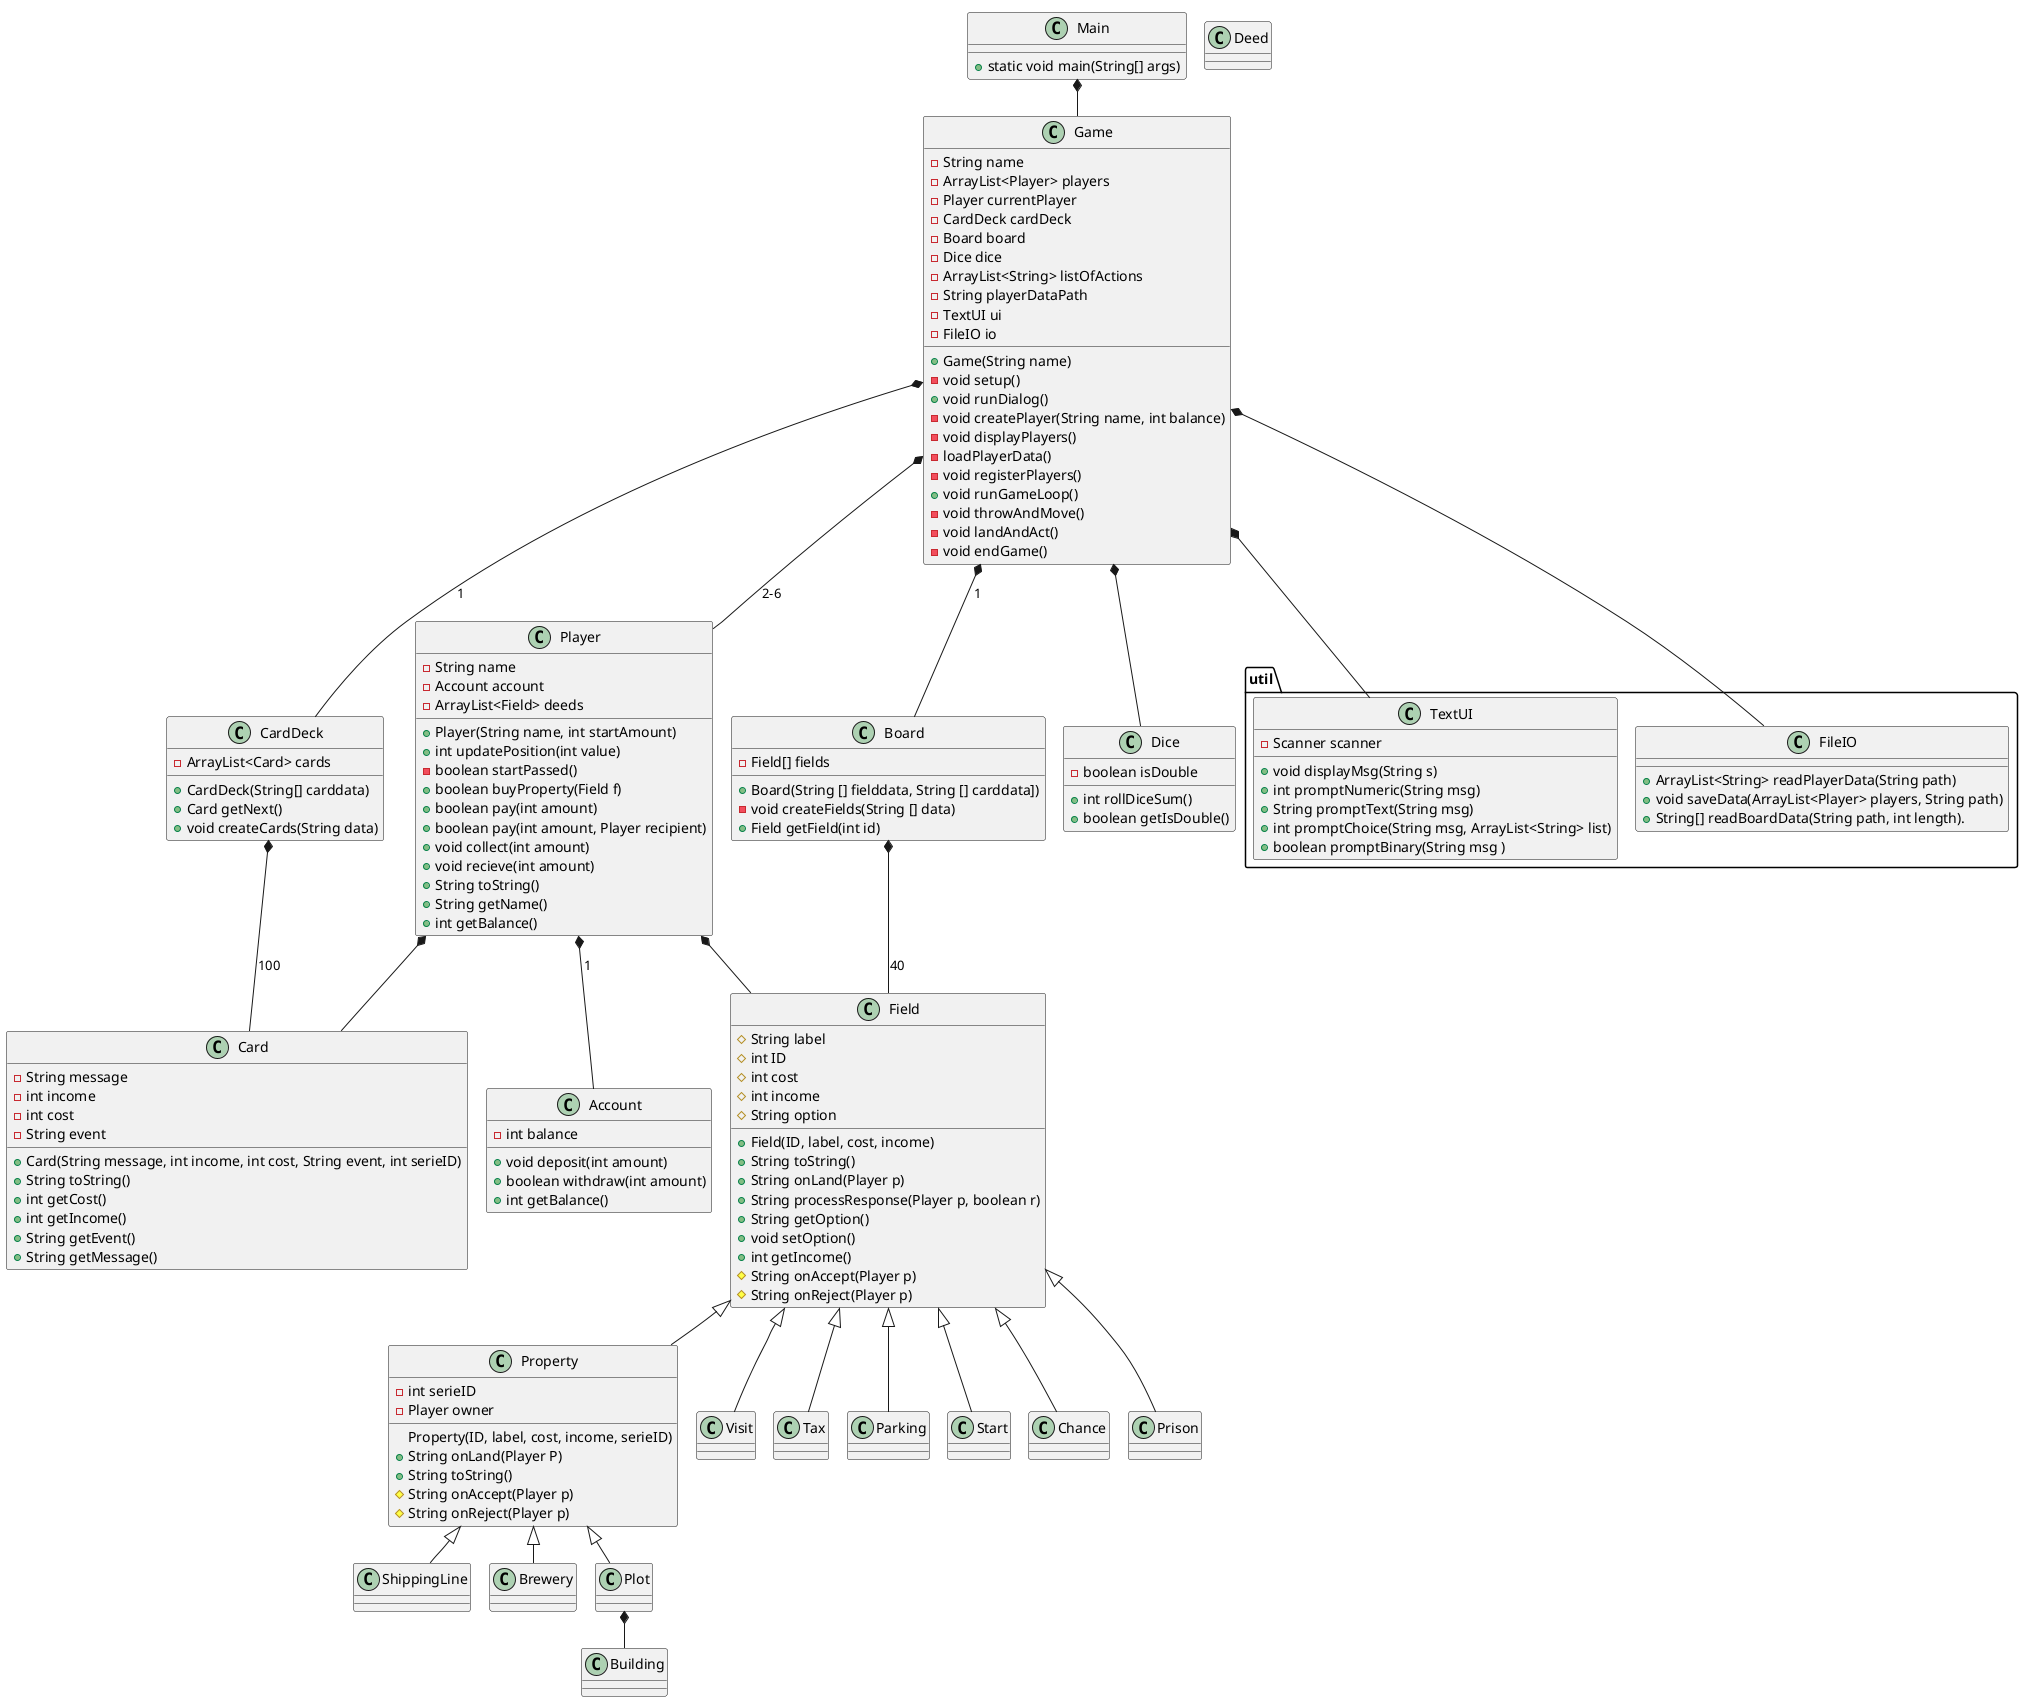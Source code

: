 @startuml
!pragma layout smetana
class Main{
+ static void main(String[] args)
}




class Game{
 - String name
 - ArrayList<Player> players
 - Player currentPlayer
 - CardDeck cardDeck
 - Board board
 - Dice dice
 'utilities
  - ArrayList<String> listOfActions
  - String playerDataPath
  - TextUI ui
  - FileIO io
  'Contructor
 + Game(String name)
 'Methods
 - void setup()
 + void runDialog()
 - void createPlayer(String name, int balance)
 - void displayPlayers()
  - loadPlayerData()
 - void registerPlayers()
 + void runGameLoop()
 - void throwAndMove()
 - void landAndAct()
 - void endGame()

}

class Player{
- String name
- Account account
- ArrayList<Field> deeds
+ Player(String name, int startAmount)
+ int updatePosition(int value)
- boolean startPassed()
+ boolean buyProperty(Field f)
+ boolean pay(int amount)
+ boolean pay(int amount, Player recipient)
+ void collect(int amount)
+ void recieve(int amount)
+ String toString()
+ String getName()
+ int getBalance()
}
class Account{
- int balance
+ void deposit(int amount)
+ boolean withdraw(int amount)
+ int getBalance()
}




class Field{
 # String label
 # int ID
 # int cost
 # int income
 #String option
 + Field(ID, label, cost, income)
 + String toString()
 + String onLand(Player p)
 + String processResponse(Player p, boolean r)
 + String getOption()
 + void setOption()
 + int getIncome()
 # String onAccept(Player p)
 # String onReject(Player p)
}
class Property{
- int serieID
- Player owner
Property(ID, label, cost, income, serieID)
+String onLand(Player P)
+String toString()
#String onAccept(Player p)
#String onReject(Player p)
}
class Board{
 - Field[] fields
 + Board(String [] fielddata, String [] carddata])
 - void createFields(String [] data)
 + Field getField(int id)
}

class CardDeck {
- ArrayList<Card> cards
+ CardDeck(String[] carddata)
+ Card getNext()
+ void createCards(String data)
}
class Card{
-String message
-int income
-int cost
-String event
+Card(String message, int income, int cost, String event, int serieID)
+String toString()
+ int getCost()
+ int getIncome()
+ String getEvent()
+ String getMessage()
}

class Dice{
 - boolean isDouble
 +int rollDiceSum()
 +boolean getIsDouble()
 }
 class Visit
 class Tax
 class Parking
 class Start
 class Chance
 class ShippingLine
 class Brewery
 class Building
 class Deed
 class Plot

package "util" {
class TextUI{
- Scanner scanner
+ void displayMsg(String s)
+ int promptNumeric(String msg)
+ String promptText(String msg)
+ int promptChoice(String msg, ArrayList<String> list)
+ boolean promptBinary(String msg )
}
class FileIO{
+ ArrayList<String> readPlayerData(String path)
+ void saveData(ArrayList<Player> players, String path)
+ String[] readBoardData(String path, int length).
}
}

Game *-- TextUI
Main *-- Game
Game *-- Player: 2-6
Game *-- FileIO
Player *-- Account:1
Game *-- Board:1
Board *-- Field:40
Game *-- CardDeck:1
CardDeck *-- Card:100
Game *-- Dice
Player *-- Card
Player *-- Field
Field <|-- Property
Field <|-- Visit
Field <|-- Tax
Field <|-- Chance
Field <|-- Parking
Field <|-- Start
Field <|-- Prison
Property <|-- ShippingLine
Property <|-- Brewery
Property <|-- Plot
Plot *-- Building



@enduml